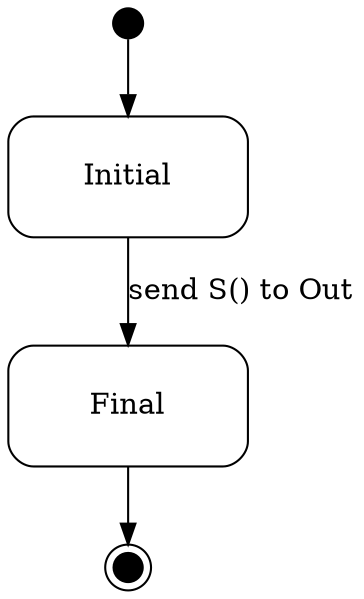 digraph A {
  compound = true;
  rank = LR;
node [shape = "point", height = "0.2"] Initial_extra node [shape = "Mrecord", height = "0.8", width = "1.6"] Initial Initial_extra -> Initial


node [shape = "doublecircle", height = "0.2", width = "0.2", style = "filled", color = "black", label = ""] Final_extra node [shape = "Mrecord", height = "0.8", width = "1.6", style = "solid", label="Final"] Final Final -> Final_extra


Initial -> Final [label = "send S() to Out"];

}
